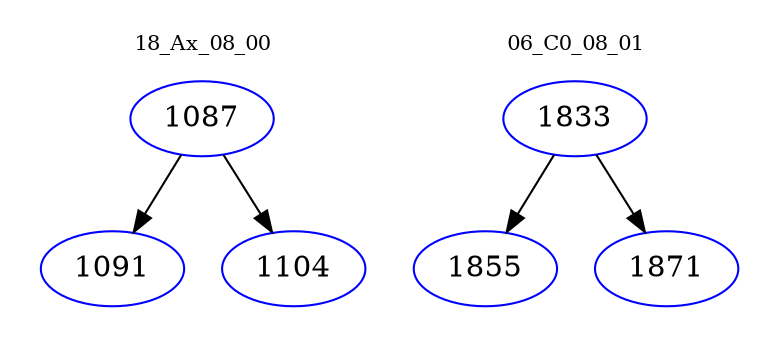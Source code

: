 digraph{
subgraph cluster_0 {
color = white
label = "18_Ax_08_00";
fontsize=10;
T0_1087 [label="1087", color="blue"]
T0_1087 -> T0_1091 [color="black"]
T0_1091 [label="1091", color="blue"]
T0_1087 -> T0_1104 [color="black"]
T0_1104 [label="1104", color="blue"]
}
subgraph cluster_1 {
color = white
label = "06_C0_08_01";
fontsize=10;
T1_1833 [label="1833", color="blue"]
T1_1833 -> T1_1855 [color="black"]
T1_1855 [label="1855", color="blue"]
T1_1833 -> T1_1871 [color="black"]
T1_1871 [label="1871", color="blue"]
}
}
